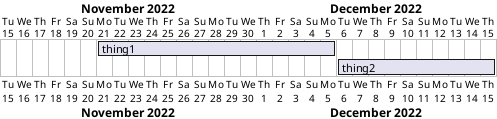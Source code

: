 @startgantt
[thing1] lasts 15 days
[thing2] lasts 10 days
Project starts 2022-11-15
[thing1] starts 2022-11-21
[thing2] starts 2022-12-6
@endgantt